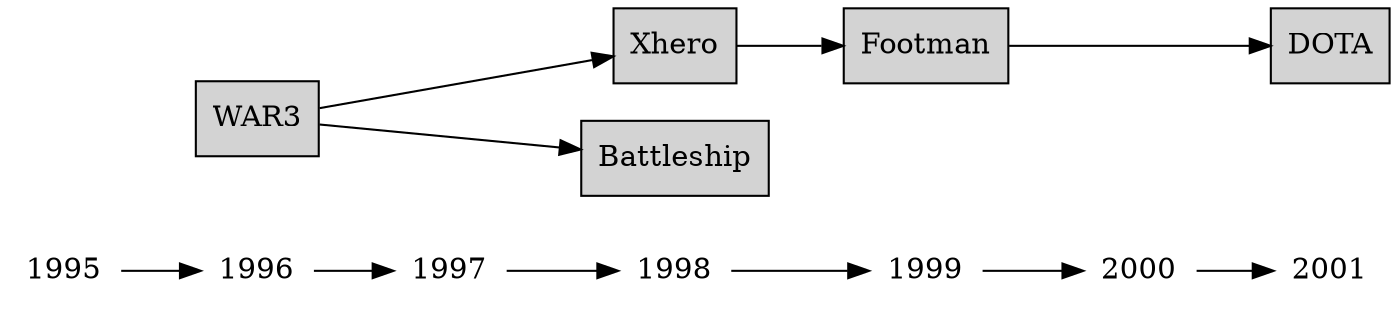 digraph html {
rankdir = LR;
    {
        node[shape = plaintext];
        1995 -> 1996 -> 1997 -> 1998 -> 1999 -> 2000 -> 2001;
    }

    {
        node[shape = box, style = filled];
        WAR3 -> Xhero -> Footman -> DOTA;
        WAR3 -> Battleship;
    }
    {rank = same; 1996; WAR3;}
    {rank = same; 1998; Xhero; Battleship;}
    {rank = same; 1999; Footman;}
    {rank = same; 2001; DOTA;}
}